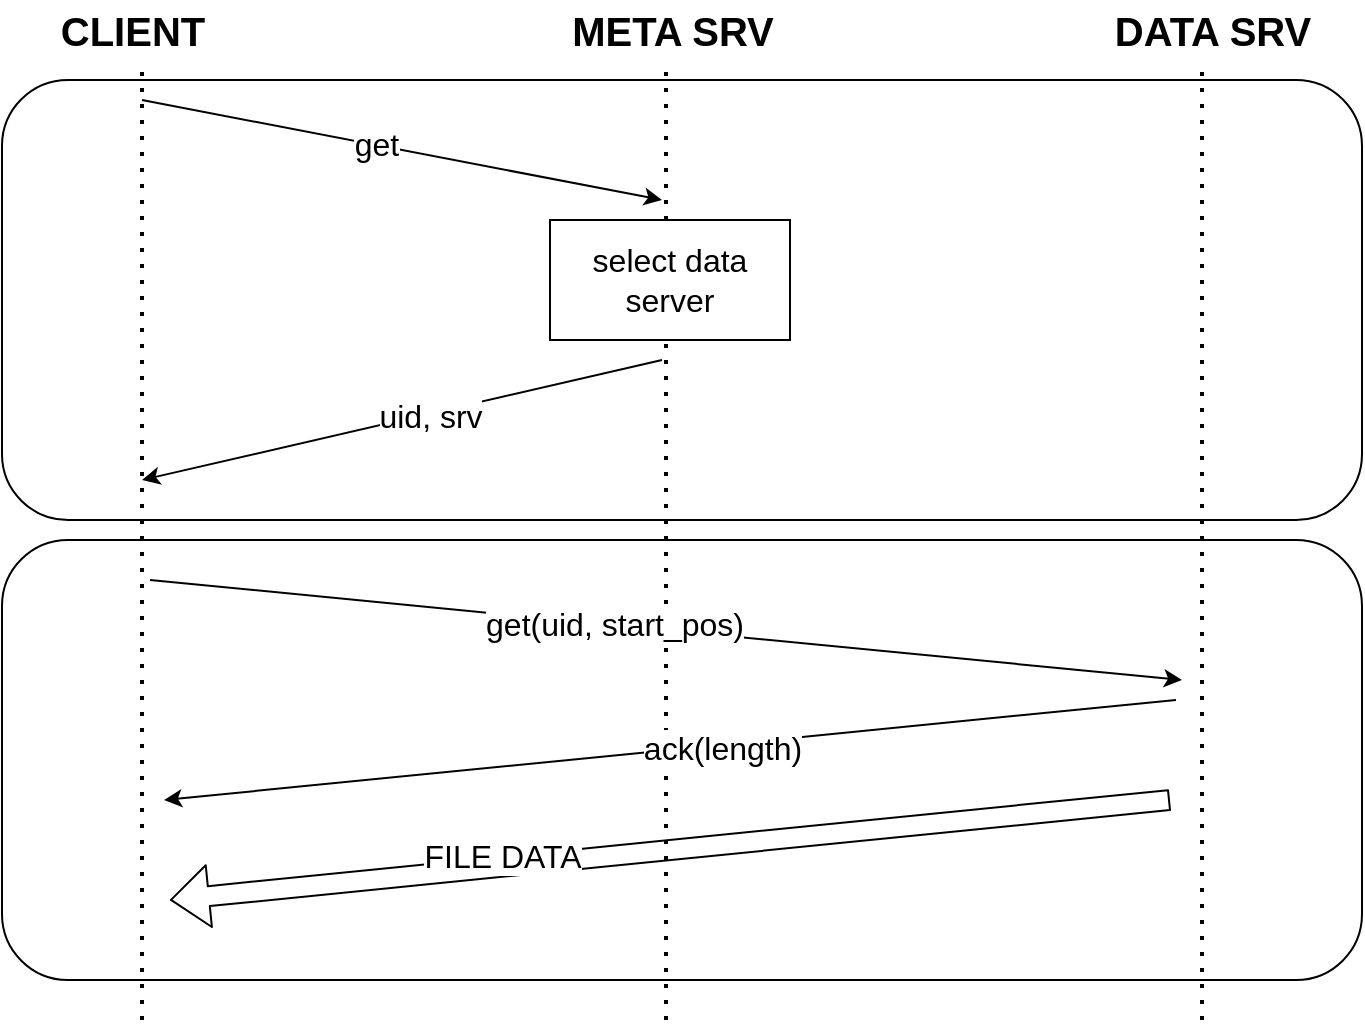 <mxfile version="12.5.3" type="device"><diagram id="XRu48bGMbLp25wE2rFDU" name="Page-1"><mxGraphModel dx="866" dy="515" grid="1" gridSize="10" guides="1" tooltips="1" connect="1" arrows="1" fold="1" page="1" pageScale="1" pageWidth="827" pageHeight="1169" math="0" shadow="0"><root><mxCell id="0"/><mxCell id="1" parent="0"/><mxCell id="jz_MTZWQlmgqcUxg6ZaU-56" value="" style="rounded=1;whiteSpace=wrap;html=1;fontSize=16;" parent="1" vertex="1"><mxGeometry x="80" y="370" width="680" height="220" as="geometry"/></mxCell><mxCell id="jz_MTZWQlmgqcUxg6ZaU-55" value="" style="rounded=1;whiteSpace=wrap;html=1;fontSize=16;" parent="1" vertex="1"><mxGeometry x="80" y="140" width="680" height="220" as="geometry"/></mxCell><mxCell id="jz_MTZWQlmgqcUxg6ZaU-21" value="" style="endArrow=none;dashed=1;html=1;dashPattern=1 3;strokeWidth=2;fontSize=12;" parent="1" edge="1"><mxGeometry width="50" height="50" relative="1" as="geometry"><mxPoint x="412" y="610" as="sourcePoint"/><mxPoint x="412" y="130" as="targetPoint"/></mxGeometry></mxCell><mxCell id="jz_MTZWQlmgqcUxg6ZaU-1" value="CLIENT" style="text;html=1;align=center;verticalAlign=middle;resizable=0;points=[];autosize=1;fontSize=20;fontStyle=1" parent="1" vertex="1"><mxGeometry x="100" y="100" width="90" height="30" as="geometry"/></mxCell><mxCell id="jz_MTZWQlmgqcUxg6ZaU-2" value="META SRV" style="text;html=1;align=center;verticalAlign=middle;resizable=0;points=[];autosize=1;fontSize=20;fontStyle=1" parent="1" vertex="1"><mxGeometry x="355" y="100" width="120" height="30" as="geometry"/></mxCell><mxCell id="jz_MTZWQlmgqcUxg6ZaU-3" value="DATA SRV" style="text;html=1;align=center;verticalAlign=middle;resizable=0;points=[];autosize=1;fontSize=20;fontStyle=1" parent="1" vertex="1"><mxGeometry x="625" y="100" width="120" height="30" as="geometry"/></mxCell><mxCell id="jz_MTZWQlmgqcUxg6ZaU-4" value="" style="endArrow=classic;html=1;fontSize=20;" parent="1" edge="1"><mxGeometry width="50" height="50" relative="1" as="geometry"><mxPoint x="150" y="150" as="sourcePoint"/><mxPoint x="410" y="200" as="targetPoint"/></mxGeometry></mxCell><mxCell id="jz_MTZWQlmgqcUxg6ZaU-5" value="&lt;div&gt;get&lt;/div&gt;" style="edgeLabel;html=1;align=center;verticalAlign=middle;resizable=0;points=[];fontSize=16;" parent="jz_MTZWQlmgqcUxg6ZaU-4" vertex="1" connectable="0"><mxGeometry x="-0.102" y="1" relative="1" as="geometry"><mxPoint as="offset"/></mxGeometry></mxCell><mxCell id="jz_MTZWQlmgqcUxg6ZaU-20" value="" style="endArrow=none;dashed=1;html=1;dashPattern=1 3;strokeWidth=2;fontSize=12;" parent="1" edge="1"><mxGeometry width="50" height="50" relative="1" as="geometry"><mxPoint x="150" y="610" as="sourcePoint"/><mxPoint x="150" y="130" as="targetPoint"/></mxGeometry></mxCell><mxCell id="jz_MTZWQlmgqcUxg6ZaU-22" value="" style="endArrow=none;dashed=1;html=1;dashPattern=1 3;strokeWidth=2;fontSize=12;" parent="1" edge="1"><mxGeometry width="50" height="50" relative="1" as="geometry"><mxPoint x="680" y="610" as="sourcePoint"/><mxPoint x="680" y="130" as="targetPoint"/></mxGeometry></mxCell><mxCell id="jz_MTZWQlmgqcUxg6ZaU-43" value="select data server" style="rounded=0;whiteSpace=wrap;html=1;fontSize=16;" parent="1" vertex="1"><mxGeometry x="354" y="210" width="120" height="60" as="geometry"/></mxCell><mxCell id="jz_MTZWQlmgqcUxg6ZaU-44" value="" style="endArrow=classic;html=1;fontSize=20;" parent="1" edge="1"><mxGeometry width="50" height="50" relative="1" as="geometry"><mxPoint x="410" y="280" as="sourcePoint"/><mxPoint x="150" y="340" as="targetPoint"/></mxGeometry></mxCell><mxCell id="jz_MTZWQlmgqcUxg6ZaU-45" value="uid, srv" style="edgeLabel;html=1;align=center;verticalAlign=middle;resizable=0;points=[];fontSize=16;" parent="jz_MTZWQlmgqcUxg6ZaU-44" vertex="1" connectable="0"><mxGeometry x="-0.102" y="1" relative="1" as="geometry"><mxPoint as="offset"/></mxGeometry></mxCell><mxCell id="jz_MTZWQlmgqcUxg6ZaU-46" value="" style="endArrow=classic;html=1;fontSize=20;" parent="1" edge="1"><mxGeometry width="50" height="50" relative="1" as="geometry"><mxPoint x="154" y="390" as="sourcePoint"/><mxPoint x="670" y="440" as="targetPoint"/></mxGeometry></mxCell><mxCell id="jz_MTZWQlmgqcUxg6ZaU-47" value="&lt;div&gt;get(uid, start_pos)&lt;/div&gt;" style="edgeLabel;html=1;align=center;verticalAlign=middle;resizable=0;points=[];fontSize=16;" parent="jz_MTZWQlmgqcUxg6ZaU-46" vertex="1" connectable="0"><mxGeometry x="-0.102" y="1" relative="1" as="geometry"><mxPoint as="offset"/></mxGeometry></mxCell><mxCell id="jz_MTZWQlmgqcUxg6ZaU-48" value="" style="endArrow=classic;html=1;fontSize=20;" parent="1" edge="1"><mxGeometry width="50" height="50" relative="1" as="geometry"><mxPoint x="667" y="450" as="sourcePoint"/><mxPoint x="161" y="500" as="targetPoint"/></mxGeometry></mxCell><mxCell id="jz_MTZWQlmgqcUxg6ZaU-49" value="&lt;div&gt;ack(length)&lt;/div&gt;" style="edgeLabel;html=1;align=center;verticalAlign=middle;resizable=0;points=[];fontSize=16;" parent="jz_MTZWQlmgqcUxg6ZaU-48" vertex="1" connectable="0"><mxGeometry x="-0.102" y="1" relative="1" as="geometry"><mxPoint as="offset"/></mxGeometry></mxCell><mxCell id="jz_MTZWQlmgqcUxg6ZaU-50" value="" style="shape=flexArrow;endArrow=classic;html=1;fontSize=16;" parent="1" edge="1"><mxGeometry width="50" height="50" relative="1" as="geometry"><mxPoint x="664" y="500" as="sourcePoint"/><mxPoint x="164" y="550" as="targetPoint"/></mxGeometry></mxCell><mxCell id="jz_MTZWQlmgqcUxg6ZaU-51" value="FILE DATA" style="edgeLabel;html=1;align=center;verticalAlign=middle;resizable=0;points=[];fontSize=16;" parent="jz_MTZWQlmgqcUxg6ZaU-50" vertex="1" connectable="0"><mxGeometry x="0.335" y="-6" relative="1" as="geometry"><mxPoint as="offset"/></mxGeometry></mxCell></root></mxGraphModel></diagram></mxfile>